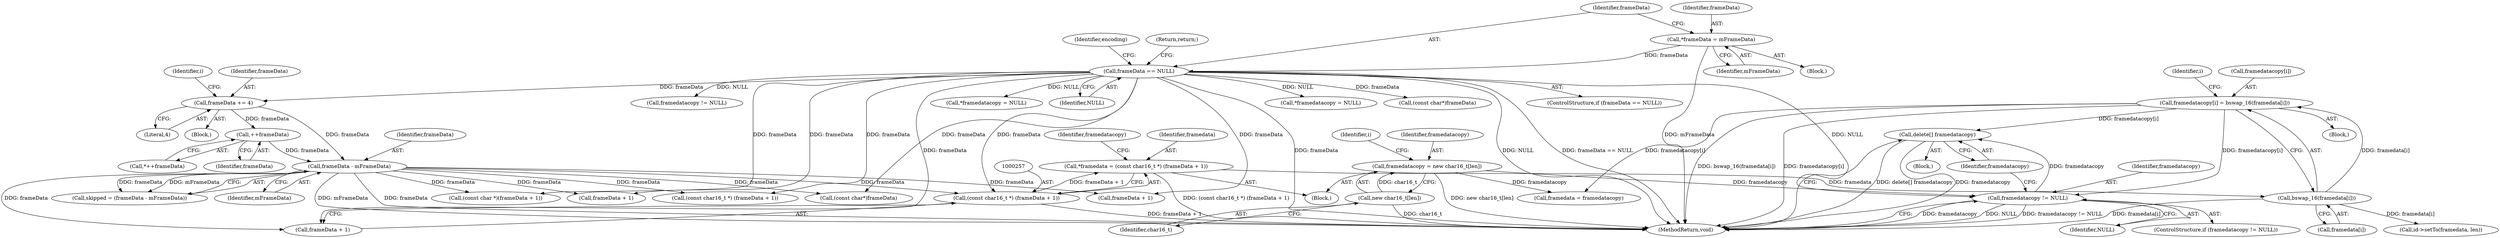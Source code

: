 digraph "0_Android_6d0249be2275fd4086783f259f4e2c54722a7c55_0@API" {
"1000299" [label="(Call,delete[] framedatacopy)"];
"1000295" [label="(Call,framedatacopy != NULL)"];
"1000280" [label="(Call,framedatacopy[i] = bswap_16(framedata[i]))"];
"1000284" [label="(Call,bswap_16(framedata[i]))"];
"1000254" [label="(Call,*framedata = (const char16_t *) (frameData + 1))"];
"1000256" [label="(Call,(const char16_t *) (frameData + 1))"];
"1000202" [label="(Call,frameData - mFrameData)"];
"1000179" [label="(Call,frameData += 4)"];
"1000111" [label="(Call,frameData == NULL)"];
"1000107" [label="(Call,*frameData = mFrameData)"];
"1000196" [label="(Call,++frameData)"];
"1000265" [label="(Call,framedatacopy = new char16_t[len])"];
"1000267" [label="(Call,new char16_t[len])"];
"1000109" [label="(Identifier,mFrameData)"];
"1000322" [label="(Call,*framedatacopy = NULL)"];
"1000296" [label="(Identifier,framedatacopy)"];
"1000155" [label="(Call,(const char*)frameData)"];
"1000180" [label="(Identifier,frameData)"];
"1000295" [label="(Call,framedatacopy != NULL)"];
"1000263" [label="(Identifier,framedatacopy)"];
"1000118" [label="(Identifier,encoding)"];
"1000266" [label="(Identifier,framedatacopy)"];
"1000181" [label="(Literal,4)"];
"1000184" [label="(Identifier,i)"];
"1000298" [label="(Block,)"];
"1000318" [label="(Call,frameData + 1)"];
"1000300" [label="(Identifier,framedatacopy)"];
"1000235" [label="(Call,(const char *)(frameData + 1))"];
"1000254" [label="(Call,*framedata = (const char16_t *) (frameData + 1))"];
"1000246" [label="(Block,)"];
"1000110" [label="(ControlStructure,if (frameData == NULL))"];
"1000285" [label="(Call,framedata[i])"];
"1000430" [label="(Call,framedatacopy != NULL)"];
"1000278" [label="(Identifier,i)"];
"1000267" [label="(Call,new char16_t[len])"];
"1000103" [label="(Block,)"];
"1000280" [label="(Call,framedatacopy[i] = bswap_16(framedata[i]))"];
"1000256" [label="(Call,(const char16_t *) (frameData + 1))"];
"1000258" [label="(Call,frameData + 1)"];
"1000111" [label="(Call,frameData == NULL)"];
"1000204" [label="(Identifier,mFrameData)"];
"1000281" [label="(Call,framedatacopy[i])"];
"1000203" [label="(Identifier,frameData)"];
"1000112" [label="(Identifier,frameData)"];
"1000107" [label="(Call,*frameData = mFrameData)"];
"1000284" [label="(Call,bswap_16(framedata[i]))"];
"1000436" [label="(MethodReturn,void)"];
"1000200" [label="(Call,skipped = (frameData - mFrameData))"];
"1000197" [label="(Identifier,frameData)"];
"1000223" [label="(Call,(const char*)frameData)"];
"1000179" [label="(Call,frameData += 4)"];
"1000262" [label="(Call,*framedatacopy = NULL)"];
"1000299" [label="(Call,delete[] framedatacopy)"];
"1000195" [label="(Call,*++frameData)"];
"1000265" [label="(Call,framedatacopy = new char16_t[len])"];
"1000272" [label="(Identifier,i)"];
"1000297" [label="(Identifier,NULL)"];
"1000279" [label="(Block,)"];
"1000113" [label="(Identifier,NULL)"];
"1000178" [label="(Block,)"];
"1000196" [label="(Call,++frameData)"];
"1000108" [label="(Identifier,frameData)"];
"1000291" [label="(Call,id->setTo(framedata, len))"];
"1000115" [label="(Return,return;)"];
"1000237" [label="(Call,frameData + 1)"];
"1000288" [label="(Call,framedata = framedatacopy)"];
"1000294" [label="(ControlStructure,if (framedatacopy != NULL))"];
"1000202" [label="(Call,frameData - mFrameData)"];
"1000268" [label="(Identifier,char16_t)"];
"1000316" [label="(Call,(const char16_t *) (frameData + 1))"];
"1000255" [label="(Identifier,framedata)"];
"1000299" -> "1000298"  [label="AST: "];
"1000299" -> "1000300"  [label="CFG: "];
"1000300" -> "1000299"  [label="AST: "];
"1000436" -> "1000299"  [label="CFG: "];
"1000299" -> "1000436"  [label="DDG: delete[] framedatacopy"];
"1000299" -> "1000436"  [label="DDG: framedatacopy"];
"1000295" -> "1000299"  [label="DDG: framedatacopy"];
"1000280" -> "1000299"  [label="DDG: framedatacopy[i]"];
"1000295" -> "1000294"  [label="AST: "];
"1000295" -> "1000297"  [label="CFG: "];
"1000296" -> "1000295"  [label="AST: "];
"1000297" -> "1000295"  [label="AST: "];
"1000300" -> "1000295"  [label="CFG: "];
"1000436" -> "1000295"  [label="CFG: "];
"1000295" -> "1000436"  [label="DDG: framedatacopy"];
"1000295" -> "1000436"  [label="DDG: NULL"];
"1000295" -> "1000436"  [label="DDG: framedatacopy != NULL"];
"1000280" -> "1000295"  [label="DDG: framedatacopy[i]"];
"1000265" -> "1000295"  [label="DDG: framedatacopy"];
"1000111" -> "1000295"  [label="DDG: NULL"];
"1000280" -> "1000279"  [label="AST: "];
"1000280" -> "1000284"  [label="CFG: "];
"1000281" -> "1000280"  [label="AST: "];
"1000284" -> "1000280"  [label="AST: "];
"1000278" -> "1000280"  [label="CFG: "];
"1000280" -> "1000436"  [label="DDG: bswap_16(framedata[i])"];
"1000280" -> "1000436"  [label="DDG: framedatacopy[i]"];
"1000284" -> "1000280"  [label="DDG: framedata[i]"];
"1000280" -> "1000288"  [label="DDG: framedatacopy[i]"];
"1000284" -> "1000285"  [label="CFG: "];
"1000285" -> "1000284"  [label="AST: "];
"1000284" -> "1000436"  [label="DDG: framedata[i]"];
"1000254" -> "1000284"  [label="DDG: framedata"];
"1000284" -> "1000291"  [label="DDG: framedata[i]"];
"1000254" -> "1000246"  [label="AST: "];
"1000254" -> "1000256"  [label="CFG: "];
"1000255" -> "1000254"  [label="AST: "];
"1000256" -> "1000254"  [label="AST: "];
"1000263" -> "1000254"  [label="CFG: "];
"1000254" -> "1000436"  [label="DDG: (const char16_t *) (frameData + 1)"];
"1000256" -> "1000254"  [label="DDG: frameData + 1"];
"1000256" -> "1000258"  [label="CFG: "];
"1000257" -> "1000256"  [label="AST: "];
"1000258" -> "1000256"  [label="AST: "];
"1000256" -> "1000436"  [label="DDG: frameData + 1"];
"1000202" -> "1000256"  [label="DDG: frameData"];
"1000111" -> "1000256"  [label="DDG: frameData"];
"1000202" -> "1000200"  [label="AST: "];
"1000202" -> "1000204"  [label="CFG: "];
"1000203" -> "1000202"  [label="AST: "];
"1000204" -> "1000202"  [label="AST: "];
"1000200" -> "1000202"  [label="CFG: "];
"1000202" -> "1000436"  [label="DDG: frameData"];
"1000202" -> "1000436"  [label="DDG: mFrameData"];
"1000202" -> "1000200"  [label="DDG: frameData"];
"1000202" -> "1000200"  [label="DDG: mFrameData"];
"1000179" -> "1000202"  [label="DDG: frameData"];
"1000196" -> "1000202"  [label="DDG: frameData"];
"1000202" -> "1000223"  [label="DDG: frameData"];
"1000202" -> "1000235"  [label="DDG: frameData"];
"1000202" -> "1000237"  [label="DDG: frameData"];
"1000202" -> "1000258"  [label="DDG: frameData"];
"1000202" -> "1000316"  [label="DDG: frameData"];
"1000202" -> "1000318"  [label="DDG: frameData"];
"1000179" -> "1000178"  [label="AST: "];
"1000179" -> "1000181"  [label="CFG: "];
"1000180" -> "1000179"  [label="AST: "];
"1000181" -> "1000179"  [label="AST: "];
"1000184" -> "1000179"  [label="CFG: "];
"1000111" -> "1000179"  [label="DDG: frameData"];
"1000179" -> "1000196"  [label="DDG: frameData"];
"1000111" -> "1000110"  [label="AST: "];
"1000111" -> "1000113"  [label="CFG: "];
"1000112" -> "1000111"  [label="AST: "];
"1000113" -> "1000111"  [label="AST: "];
"1000115" -> "1000111"  [label="CFG: "];
"1000118" -> "1000111"  [label="CFG: "];
"1000111" -> "1000436"  [label="DDG: frameData"];
"1000111" -> "1000436"  [label="DDG: NULL"];
"1000111" -> "1000436"  [label="DDG: frameData == NULL"];
"1000107" -> "1000111"  [label="DDG: frameData"];
"1000111" -> "1000155"  [label="DDG: frameData"];
"1000111" -> "1000223"  [label="DDG: frameData"];
"1000111" -> "1000235"  [label="DDG: frameData"];
"1000111" -> "1000237"  [label="DDG: frameData"];
"1000111" -> "1000258"  [label="DDG: frameData"];
"1000111" -> "1000262"  [label="DDG: NULL"];
"1000111" -> "1000316"  [label="DDG: frameData"];
"1000111" -> "1000318"  [label="DDG: frameData"];
"1000111" -> "1000322"  [label="DDG: NULL"];
"1000111" -> "1000430"  [label="DDG: NULL"];
"1000107" -> "1000103"  [label="AST: "];
"1000107" -> "1000109"  [label="CFG: "];
"1000108" -> "1000107"  [label="AST: "];
"1000109" -> "1000107"  [label="AST: "];
"1000112" -> "1000107"  [label="CFG: "];
"1000107" -> "1000436"  [label="DDG: mFrameData"];
"1000196" -> "1000195"  [label="AST: "];
"1000196" -> "1000197"  [label="CFG: "];
"1000197" -> "1000196"  [label="AST: "];
"1000195" -> "1000196"  [label="CFG: "];
"1000265" -> "1000246"  [label="AST: "];
"1000265" -> "1000267"  [label="CFG: "];
"1000266" -> "1000265"  [label="AST: "];
"1000267" -> "1000265"  [label="AST: "];
"1000272" -> "1000265"  [label="CFG: "];
"1000265" -> "1000436"  [label="DDG: new char16_t[len]"];
"1000267" -> "1000265"  [label="DDG: char16_t"];
"1000265" -> "1000288"  [label="DDG: framedatacopy"];
"1000267" -> "1000268"  [label="CFG: "];
"1000268" -> "1000267"  [label="AST: "];
"1000267" -> "1000436"  [label="DDG: char16_t"];
}
